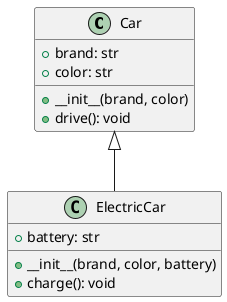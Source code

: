 @startuml

class Car {
    + brand: str
    + color: str
    + __init__(brand, color)
    + drive(): void
}

class ElectricCar {
    + battery: str
    + __init__(brand, color, battery)
    + charge(): void
}

Car <|-- ElectricCar
@enduml